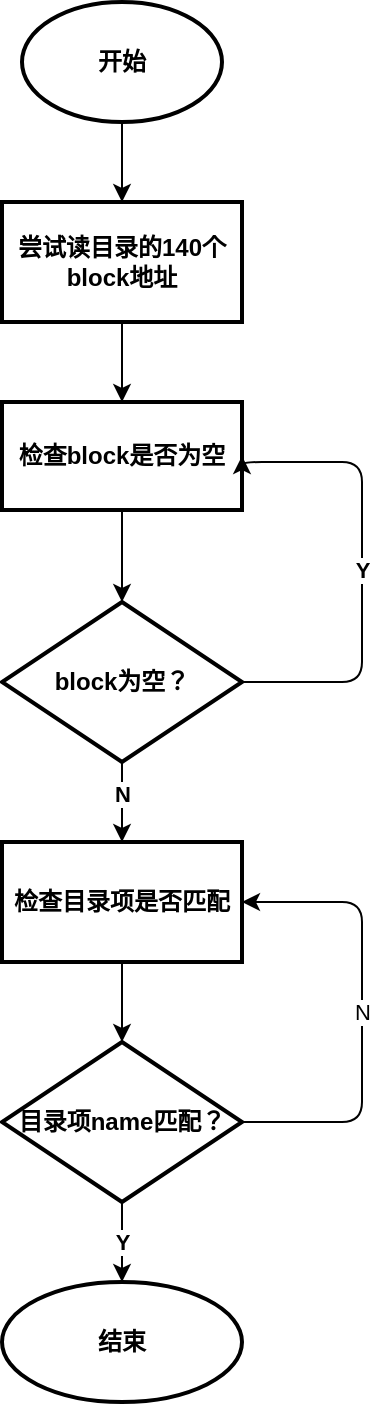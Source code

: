 <mxfile>
    <diagram id="VCxxM9zJBiejnTR9q7NK" name="dir_entry_search">
        <mxGraphModel dx="954" dy="567" grid="0" gridSize="10" guides="1" tooltips="1" connect="1" arrows="1" fold="1" page="1" pageScale="1" pageWidth="3300" pageHeight="4681" math="0" shadow="0">
            <root>
                <mxCell id="0"/>
                <mxCell id="1" parent="0"/>
                <mxCell id="5" value="" style="edgeStyle=none;html=1;fontStyle=1" parent="1" source="3" target="4" edge="1">
                    <mxGeometry relative="1" as="geometry"/>
                </mxCell>
                <mxCell id="3" value="开始" style="strokeWidth=2;html=1;shape=mxgraph.flowchart.start_1;whiteSpace=wrap;fontStyle=1" parent="1" vertex="1">
                    <mxGeometry x="116" y="113" width="100" height="60" as="geometry"/>
                </mxCell>
                <mxCell id="9" value="" style="edgeStyle=none;html=1;fontStyle=1" parent="1" source="4" target="8" edge="1">
                    <mxGeometry relative="1" as="geometry"/>
                </mxCell>
                <mxCell id="4" value="尝试读目录的140个block地址" style="whiteSpace=wrap;html=1;strokeWidth=2;fontStyle=1" parent="1" vertex="1">
                    <mxGeometry x="106" y="213" width="120" height="60" as="geometry"/>
                </mxCell>
                <mxCell id="11" value="" style="edgeStyle=none;html=1;fontStyle=1" parent="1" source="8" target="10" edge="1">
                    <mxGeometry relative="1" as="geometry"/>
                </mxCell>
                <mxCell id="8" value="检查block是否为空" style="whiteSpace=wrap;html=1;strokeWidth=2;fontStyle=1" parent="1" vertex="1">
                    <mxGeometry x="106" y="313" width="120" height="54" as="geometry"/>
                </mxCell>
                <mxCell id="13" value="" style="edgeStyle=none;html=1;fontStyle=1" parent="1" source="10" target="12" edge="1">
                    <mxGeometry relative="1" as="geometry"/>
                </mxCell>
                <mxCell id="14" value="N" style="edgeLabel;html=1;align=center;verticalAlign=middle;resizable=0;points=[];fontStyle=1" parent="13" vertex="1" connectable="0">
                    <mxGeometry x="-0.222" relative="1" as="geometry">
                        <mxPoint as="offset"/>
                    </mxGeometry>
                </mxCell>
                <mxCell id="17" value="Y" style="edgeStyle=orthogonalEdgeStyle;html=1;entryX=1;entryY=0.5;entryDx=0;entryDy=0;fontStyle=1" parent="1" source="10" target="8" edge="1">
                    <mxGeometry relative="1" as="geometry">
                        <Array as="points">
                            <mxPoint x="286" y="453"/>
                            <mxPoint x="286" y="343"/>
                        </Array>
                    </mxGeometry>
                </mxCell>
                <mxCell id="10" value="block为空？" style="rhombus;whiteSpace=wrap;html=1;strokeWidth=2;fontStyle=1" parent="1" vertex="1">
                    <mxGeometry x="106" y="413" width="120" height="80" as="geometry"/>
                </mxCell>
                <mxCell id="19" style="edgeStyle=orthogonalEdgeStyle;html=1;entryX=0.5;entryY=0;entryDx=0;entryDy=0;fontStyle=1" parent="1" source="12" target="18" edge="1">
                    <mxGeometry relative="1" as="geometry"/>
                </mxCell>
                <mxCell id="12" value="检查目录项是否匹配" style="whiteSpace=wrap;html=1;strokeWidth=2;fontStyle=1" parent="1" vertex="1">
                    <mxGeometry x="106" y="533" width="120" height="60" as="geometry"/>
                </mxCell>
                <mxCell id="24" value="Y" style="edgeStyle=orthogonalEdgeStyle;html=1;fontStyle=1" parent="1" source="18" target="23" edge="1">
                    <mxGeometry relative="1" as="geometry"/>
                </mxCell>
                <mxCell id="25" value="N" style="edgeStyle=orthogonalEdgeStyle;html=1;entryX=1;entryY=0.5;entryDx=0;entryDy=0;exitX=1;exitY=0.5;exitDx=0;exitDy=0;" parent="1" source="18" target="12" edge="1">
                    <mxGeometry relative="1" as="geometry">
                        <mxPoint x="286" y="633" as="sourcePoint"/>
                        <Array as="points">
                            <mxPoint x="286" y="673"/>
                            <mxPoint x="286" y="563"/>
                        </Array>
                    </mxGeometry>
                </mxCell>
                <mxCell id="18" value="目录项name匹配？" style="rhombus;whiteSpace=wrap;html=1;strokeWidth=2;fontStyle=1" parent="1" vertex="1">
                    <mxGeometry x="106" y="633" width="120" height="80" as="geometry"/>
                </mxCell>
                <mxCell id="23" value="结束" style="ellipse;whiteSpace=wrap;html=1;strokeWidth=2;fontStyle=1" parent="1" vertex="1">
                    <mxGeometry x="106" y="753" width="120" height="60" as="geometry"/>
                </mxCell>
            </root>
        </mxGraphModel>
    </diagram>
    <diagram id="fO9ujahP8jmvmLGbq9yT" name="dir_entry_sync">
        <mxGraphModel dx="954" dy="567" grid="0" gridSize="10" guides="1" tooltips="1" connect="1" arrows="1" fold="1" page="1" pageScale="1" pageWidth="3300" pageHeight="4681" math="0" shadow="0">
            <root>
                <mxCell id="aTyR3iRUwYFkhW4yYsar-0"/>
                <mxCell id="aTyR3iRUwYFkhW4yYsar-1" parent="aTyR3iRUwYFkhW4yYsar-0"/>
                <mxCell id="aTyR3iRUwYFkhW4yYsar-4" value="" style="edgeStyle=orthogonalEdgeStyle;html=1;fontStyle=1" parent="aTyR3iRUwYFkhW4yYsar-1" source="aTyR3iRUwYFkhW4yYsar-2" target="aTyR3iRUwYFkhW4yYsar-3" edge="1">
                    <mxGeometry relative="1" as="geometry"/>
                </mxCell>
                <mxCell id="aTyR3iRUwYFkhW4yYsar-2" value="开始" style="strokeWidth=2;html=1;shape=mxgraph.flowchart.start_1;whiteSpace=wrap;fontStyle=1" parent="aTyR3iRUwYFkhW4yYsar-1" vertex="1">
                    <mxGeometry x="400" y="40" width="100" height="60" as="geometry"/>
                </mxCell>
                <mxCell id="aTyR3iRUwYFkhW4yYsar-6" value="" style="edgeStyle=orthogonalEdgeStyle;html=1;fontStyle=1" parent="aTyR3iRUwYFkhW4yYsar-1" source="aTyR3iRUwYFkhW4yYsar-3" target="aTyR3iRUwYFkhW4yYsar-5" edge="1">
                    <mxGeometry relative="1" as="geometry"/>
                </mxCell>
                <mxCell id="aTyR3iRUwYFkhW4yYsar-3" value="尝试读目录的140个block" style="whiteSpace=wrap;html=1;strokeWidth=2;spacing=2;fontStyle=1" parent="aTyR3iRUwYFkhW4yYsar-1" vertex="1">
                    <mxGeometry x="390" y="180" width="120" height="60" as="geometry"/>
                </mxCell>
                <mxCell id="aTyR3iRUwYFkhW4yYsar-8" value="" style="edgeStyle=orthogonalEdgeStyle;html=1;fontStyle=1" parent="aTyR3iRUwYFkhW4yYsar-1" source="aTyR3iRUwYFkhW4yYsar-5" target="aTyR3iRUwYFkhW4yYsar-7" edge="1">
                    <mxGeometry relative="1" as="geometry"/>
                </mxCell>
                <mxCell id="aTyR3iRUwYFkhW4yYsar-5" value="检查每一个block地址是否为空" style="whiteSpace=wrap;html=1;strokeWidth=2;spacing=2;fontStyle=1" parent="aTyR3iRUwYFkhW4yYsar-1" vertex="1">
                    <mxGeometry x="390" y="320" width="120" height="60" as="geometry"/>
                </mxCell>
                <mxCell id="aTyR3iRUwYFkhW4yYsar-10" value="N" style="edgeStyle=orthogonalEdgeStyle;html=1;fontStyle=1" parent="aTyR3iRUwYFkhW4yYsar-1" source="aTyR3iRUwYFkhW4yYsar-7" target="aTyR3iRUwYFkhW4yYsar-9" edge="1">
                    <mxGeometry relative="1" as="geometry"/>
                </mxCell>
                <mxCell id="aTyR3iRUwYFkhW4yYsar-29" value="" style="edgeStyle=orthogonalEdgeStyle;html=1;fontStyle=1" parent="aTyR3iRUwYFkhW4yYsar-1" source="aTyR3iRUwYFkhW4yYsar-7" target="aTyR3iRUwYFkhW4yYsar-28" edge="1">
                    <mxGeometry relative="1" as="geometry"/>
                </mxCell>
                <mxCell id="aTyR3iRUwYFkhW4yYsar-7" value="block地址为空？" style="rhombus;whiteSpace=wrap;html=1;strokeWidth=2;spacing=2;fontStyle=1" parent="aTyR3iRUwYFkhW4yYsar-1" vertex="1">
                    <mxGeometry x="380" y="450" width="140" height="80" as="geometry"/>
                </mxCell>
                <mxCell id="aTyR3iRUwYFkhW4yYsar-12" style="edgeStyle=orthogonalEdgeStyle;html=1;entryX=0.5;entryY=0;entryDx=0;entryDy=0;fontStyle=1" parent="aTyR3iRUwYFkhW4yYsar-1" source="aTyR3iRUwYFkhW4yYsar-9" target="aTyR3iRUwYFkhW4yYsar-11" edge="1">
                    <mxGeometry relative="1" as="geometry"/>
                </mxCell>
                <mxCell id="aTyR3iRUwYFkhW4yYsar-9" value="检查每一个目录项是否为空" style="whiteSpace=wrap;html=1;strokeWidth=2;spacing=2;fontStyle=1" parent="aTyR3iRUwYFkhW4yYsar-1" vertex="1">
                    <mxGeometry x="610" y="460" width="120" height="60" as="geometry"/>
                </mxCell>
                <mxCell id="aTyR3iRUwYFkhW4yYsar-14" value="Y" style="edgeStyle=orthogonalEdgeStyle;html=1;fontStyle=1" parent="aTyR3iRUwYFkhW4yYsar-1" source="aTyR3iRUwYFkhW4yYsar-11" target="aTyR3iRUwYFkhW4yYsar-13" edge="1">
                    <mxGeometry relative="1" as="geometry"/>
                </mxCell>
                <mxCell id="aTyR3iRUwYFkhW4yYsar-15" value="N" style="edgeStyle=orthogonalEdgeStyle;html=1;entryX=1;entryY=0.5;entryDx=0;entryDy=0;fontStyle=1" parent="aTyR3iRUwYFkhW4yYsar-1" source="aTyR3iRUwYFkhW4yYsar-11" target="aTyR3iRUwYFkhW4yYsar-9" edge="1">
                    <mxGeometry relative="1" as="geometry">
                        <Array as="points">
                            <mxPoint x="780" y="640"/>
                            <mxPoint x="780" y="490"/>
                        </Array>
                    </mxGeometry>
                </mxCell>
                <mxCell id="aTyR3iRUwYFkhW4yYsar-11" value="目录项为空？" style="rhombus;whiteSpace=wrap;html=1;strokeWidth=2;spacing=2;fontStyle=1" parent="aTyR3iRUwYFkhW4yYsar-1" vertex="1">
                    <mxGeometry x="600" y="600" width="140" height="80" as="geometry"/>
                </mxCell>
                <mxCell id="aTyR3iRUwYFkhW4yYsar-17" value="" style="edgeStyle=orthogonalEdgeStyle;html=1;fontStyle=1" parent="aTyR3iRUwYFkhW4yYsar-1" source="aTyR3iRUwYFkhW4yYsar-13" target="aTyR3iRUwYFkhW4yYsar-16" edge="1">
                    <mxGeometry relative="1" as="geometry"/>
                </mxCell>
                <mxCell id="aTyR3iRUwYFkhW4yYsar-13" value="添加目录项到空闲位置" style="whiteSpace=wrap;html=1;strokeWidth=2;spacing=2;fontStyle=1" parent="aTyR3iRUwYFkhW4yYsar-1" vertex="1">
                    <mxGeometry x="610" y="770" width="120" height="60" as="geometry"/>
                </mxCell>
                <mxCell id="aTyR3iRUwYFkhW4yYsar-16" value="结束" style="ellipse;whiteSpace=wrap;html=1;strokeWidth=2;spacing=2;fontStyle=1" parent="aTyR3iRUwYFkhW4yYsar-1" vertex="1">
                    <mxGeometry x="610" y="910" width="120" height="60" as="geometry"/>
                </mxCell>
                <mxCell id="aTyR3iRUwYFkhW4yYsar-23" value="Y" style="edgeStyle=orthogonalEdgeStyle;html=1;fontStyle=1" parent="aTyR3iRUwYFkhW4yYsar-1" source="aTyR3iRUwYFkhW4yYsar-20" target="aTyR3iRUwYFkhW4yYsar-22" edge="1">
                    <mxGeometry relative="1" as="geometry"/>
                </mxCell>
                <mxCell id="aTyR3iRUwYFkhW4yYsar-27" value="N" style="edgeStyle=orthogonalEdgeStyle;html=1;fontStyle=1" parent="aTyR3iRUwYFkhW4yYsar-1" source="aTyR3iRUwYFkhW4yYsar-20" target="aTyR3iRUwYFkhW4yYsar-26" edge="1">
                    <mxGeometry relative="1" as="geometry"/>
                </mxCell>
                <mxCell id="aTyR3iRUwYFkhW4yYsar-20" value="all_block_idx != 12?" style="rhombus;whiteSpace=wrap;html=1;strokeWidth=2;spacing=2;fontStyle=1" parent="aTyR3iRUwYFkhW4yYsar-1" vertex="1">
                    <mxGeometry x="380" y="740" width="140" height="80" as="geometry"/>
                </mxCell>
                <mxCell id="aTyR3iRUwYFkhW4yYsar-24" style="edgeStyle=orthogonalEdgeStyle;html=1;entryX=0;entryY=0.5;entryDx=0;entryDy=0;fontStyle=1" parent="aTyR3iRUwYFkhW4yYsar-1" source="aTyR3iRUwYFkhW4yYsar-22" target="aTyR3iRUwYFkhW4yYsar-16" edge="1">
                    <mxGeometry relative="1" as="geometry"/>
                </mxCell>
                <mxCell id="aTyR3iRUwYFkhW4yYsar-22" value="添加目录项到目录第一个位置" style="whiteSpace=wrap;html=1;strokeWidth=2;spacing=2;fontStyle=1" parent="aTyR3iRUwYFkhW4yYsar-1" vertex="1">
                    <mxGeometry x="390" y="910" width="120" height="60" as="geometry"/>
                </mxCell>
                <mxCell id="aTyR3iRUwYFkhW4yYsar-31" style="edgeStyle=orthogonalEdgeStyle;html=1;entryX=0;entryY=0.5;entryDx=0;entryDy=0;fontStyle=1" parent="aTyR3iRUwYFkhW4yYsar-1" source="aTyR3iRUwYFkhW4yYsar-26" target="aTyR3iRUwYFkhW4yYsar-22" edge="1">
                    <mxGeometry relative="1" as="geometry">
                        <Array as="points">
                            <mxPoint x="230" y="940"/>
                        </Array>
                    </mxGeometry>
                </mxCell>
                <mxCell id="aTyR3iRUwYFkhW4yYsar-26" value="添加申请的blcok地址到all_blocks[12]" style="whiteSpace=wrap;html=1;strokeWidth=2;spacing=2;fontStyle=1" parent="aTyR3iRUwYFkhW4yYsar-1" vertex="1">
                    <mxGeometry x="170" y="750" width="120" height="60" as="geometry"/>
                </mxCell>
                <mxCell id="aTyR3iRUwYFkhW4yYsar-30" style="edgeStyle=orthogonalEdgeStyle;html=1;fontStyle=1" parent="aTyR3iRUwYFkhW4yYsar-1" source="aTyR3iRUwYFkhW4yYsar-28" target="aTyR3iRUwYFkhW4yYsar-20" edge="1">
                    <mxGeometry relative="1" as="geometry"/>
                </mxCell>
                <mxCell id="aTyR3iRUwYFkhW4yYsar-28" value="添加申请的block到inode的sectors部分" style="whiteSpace=wrap;html=1;strokeWidth=2;spacing=2;fontStyle=1" parent="aTyR3iRUwYFkhW4yYsar-1" vertex="1">
                    <mxGeometry x="390" y="620" width="120" height="60" as="geometry"/>
                </mxCell>
            </root>
        </mxGraphModel>
    </diagram>
</mxfile>